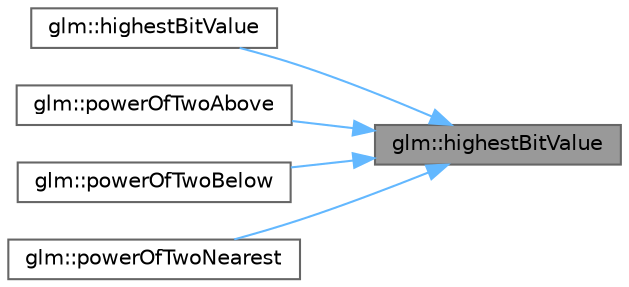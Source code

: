 digraph "glm::highestBitValue"
{
 // LATEX_PDF_SIZE
  bgcolor="transparent";
  edge [fontname=Helvetica,fontsize=10,labelfontname=Helvetica,labelfontsize=10];
  node [fontname=Helvetica,fontsize=10,shape=box,height=0.2,width=0.4];
  rankdir="RL";
  Node1 [id="Node000001",label="glm::highestBitValue",height=0.2,width=0.4,color="gray40", fillcolor="grey60", style="filled", fontcolor="black",tooltip=" "];
  Node1 -> Node2 [id="edge9_Node000001_Node000002",dir="back",color="steelblue1",style="solid",tooltip=" "];
  Node2 [id="Node000002",label="glm::highestBitValue",height=0.2,width=0.4,color="grey40", fillcolor="white", style="filled",URL="$group__gtx__bit.html#gad9bf719d4374c5264e051f18dca0d660",tooltip=" "];
  Node1 -> Node3 [id="edge10_Node000001_Node000003",dir="back",color="steelblue1",style="solid",tooltip=" "];
  Node3 [id="Node000003",label="glm::powerOfTwoAbove",height=0.2,width=0.4,color="grey40", fillcolor="white", style="filled",URL="$namespaceglm.html#a4f29a0e902ea0e3a76fc10c5b0ef31b6",tooltip=" "];
  Node1 -> Node4 [id="edge11_Node000001_Node000004",dir="back",color="steelblue1",style="solid",tooltip=" "];
  Node4 [id="Node000004",label="glm::powerOfTwoBelow",height=0.2,width=0.4,color="grey40", fillcolor="white", style="filled",URL="$namespaceglm.html#a895c5bb540f5f52ef2b7a81321a98627",tooltip=" "];
  Node1 -> Node5 [id="edge12_Node000001_Node000005",dir="back",color="steelblue1",style="solid",tooltip=" "];
  Node5 [id="Node000005",label="glm::powerOfTwoNearest",height=0.2,width=0.4,color="grey40", fillcolor="white", style="filled",URL="$namespaceglm.html#a90d716367872062cffce4a8cd51acd0c",tooltip=" "];
}
